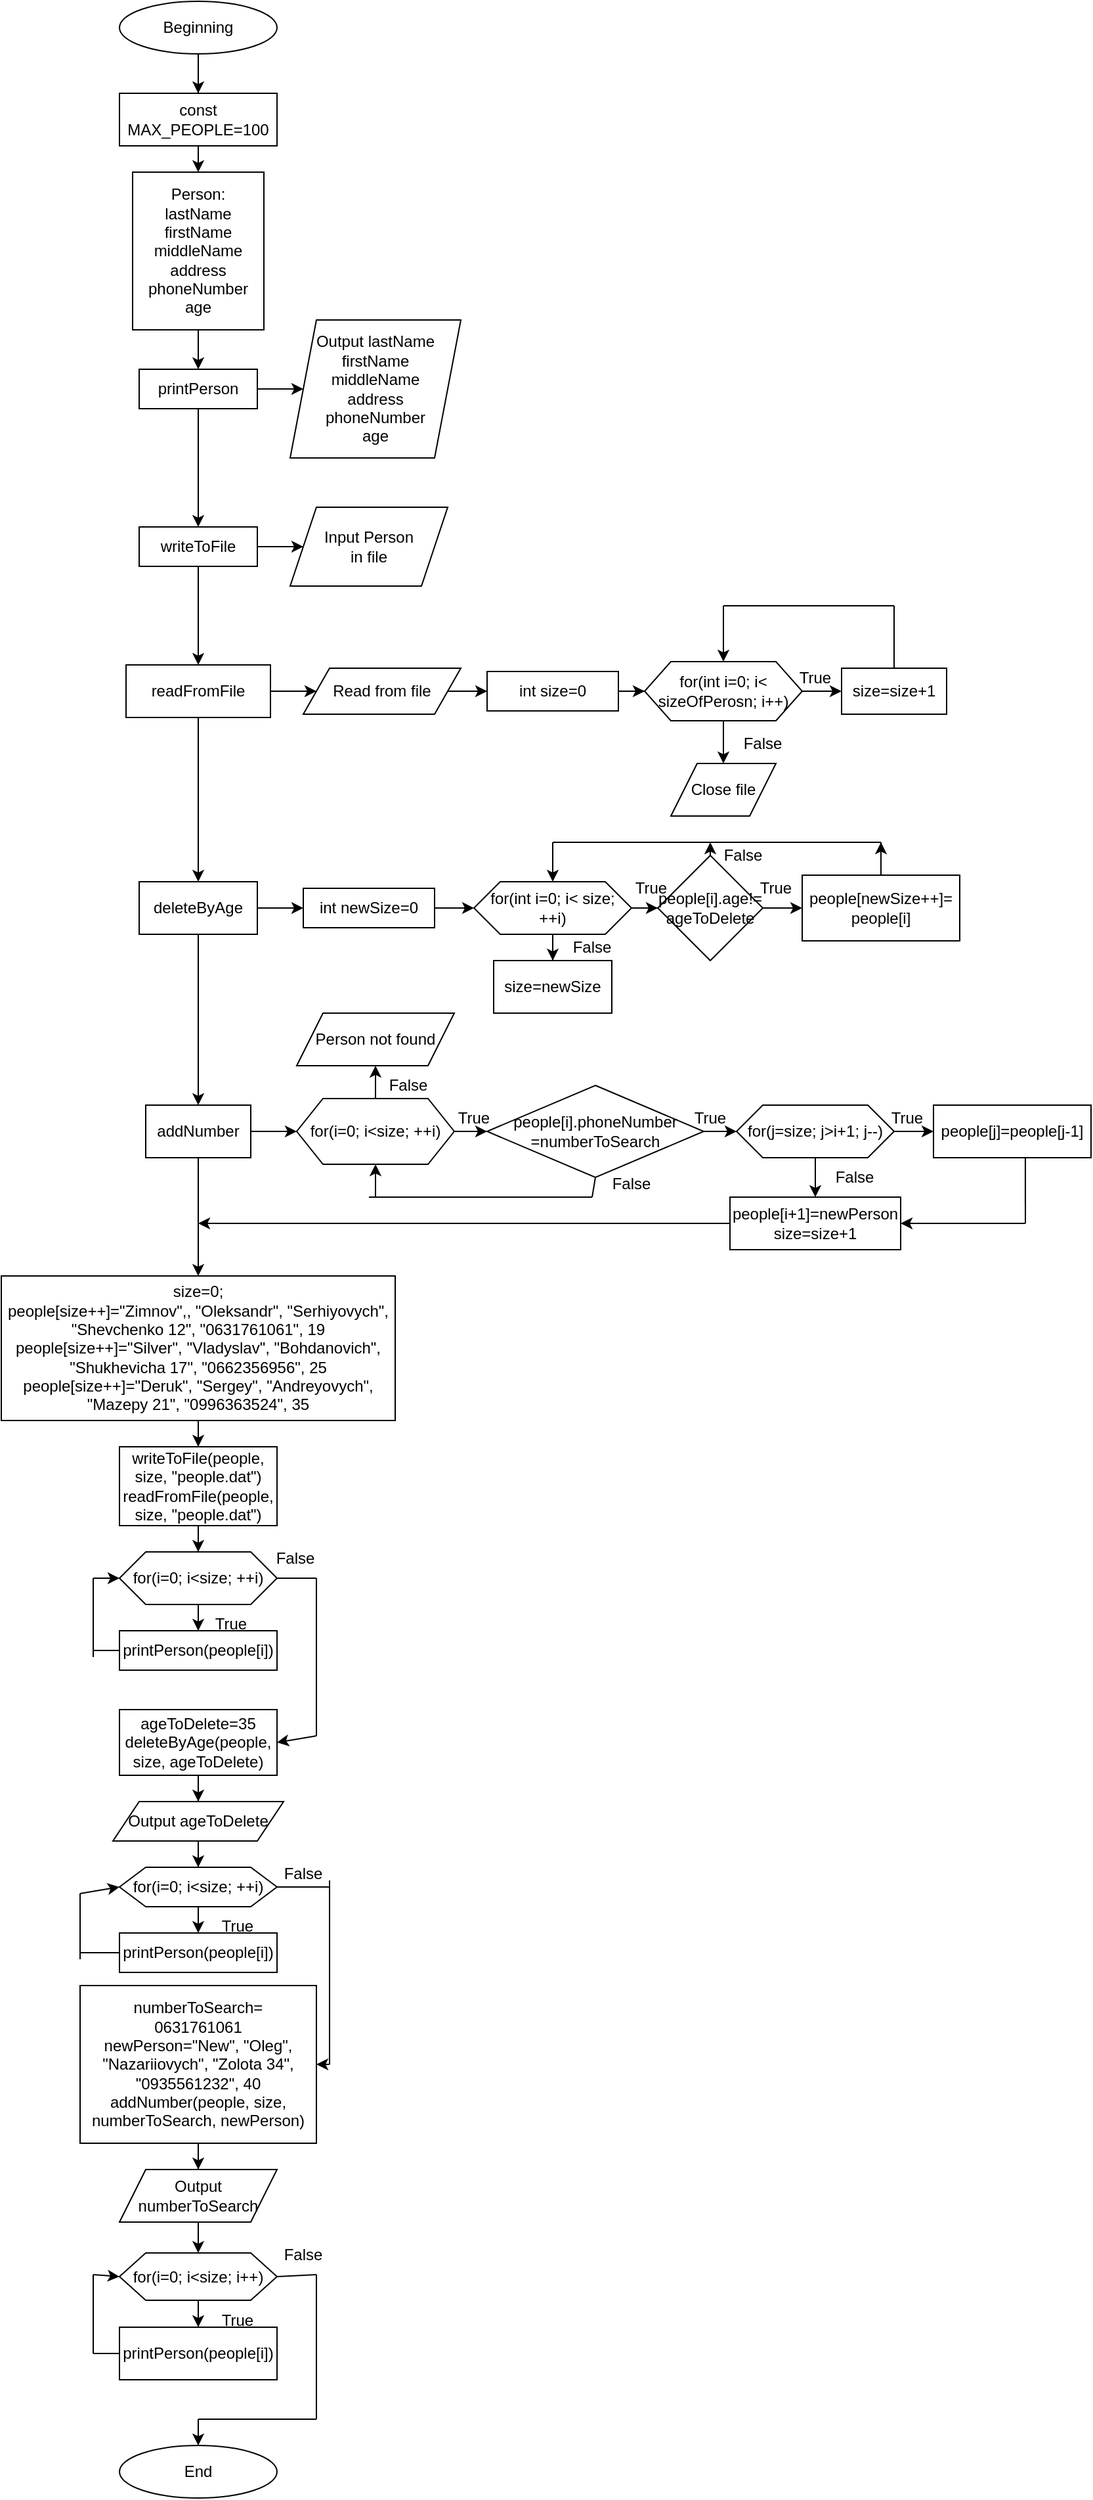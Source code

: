 <mxfile version="22.1.5" type="github">
  <diagram name="Страница — 1" id="O9m3HWiT0rDLwpiYa4zb">
    <mxGraphModel dx="1050" dy="565" grid="1" gridSize="10" guides="1" tooltips="1" connect="1" arrows="1" fold="1" page="1" pageScale="1" pageWidth="827" pageHeight="1169" math="0" shadow="0">
      <root>
        <mxCell id="0" />
        <mxCell id="1" parent="0" />
        <mxCell id="Kq5wCflxJIi67rFvFhmN-5" value="" style="edgeStyle=orthogonalEdgeStyle;rounded=0;orthogonalLoop=1;jettySize=auto;html=1;" edge="1" parent="1" source="Kq5wCflxJIi67rFvFhmN-1" target="Kq5wCflxJIi67rFvFhmN-4">
          <mxGeometry relative="1" as="geometry" />
        </mxCell>
        <mxCell id="Kq5wCflxJIi67rFvFhmN-1" value="Beginning" style="ellipse;whiteSpace=wrap;html=1;" vertex="1" parent="1">
          <mxGeometry x="310" y="40" width="120" height="40" as="geometry" />
        </mxCell>
        <mxCell id="Kq5wCflxJIi67rFvFhmN-3" value="const MAX_PEOPLE=100" style="rounded=0;whiteSpace=wrap;html=1;" vertex="1" parent="1">
          <mxGeometry x="310" y="110" width="120" height="40" as="geometry" />
        </mxCell>
        <mxCell id="Kq5wCflxJIi67rFvFhmN-11" value="" style="edgeStyle=orthogonalEdgeStyle;rounded=0;orthogonalLoop=1;jettySize=auto;html=1;" edge="1" parent="1" source="Kq5wCflxJIi67rFvFhmN-4" target="Kq5wCflxJIi67rFvFhmN-7">
          <mxGeometry relative="1" as="geometry" />
        </mxCell>
        <mxCell id="Kq5wCflxJIi67rFvFhmN-4" value="Person:&lt;br&gt;lastName&lt;br&gt;firstName&lt;br&gt;middleName&lt;br&gt;address&lt;br&gt;phoneNumber&lt;br&gt;age" style="rounded=0;whiteSpace=wrap;html=1;" vertex="1" parent="1">
          <mxGeometry x="320" y="170" width="100" height="120" as="geometry" />
        </mxCell>
        <mxCell id="Kq5wCflxJIi67rFvFhmN-6" value="" style="endArrow=classic;html=1;rounded=0;entryX=0.5;entryY=0;entryDx=0;entryDy=0;exitX=0.5;exitY=1;exitDx=0;exitDy=0;exitPerimeter=0;" edge="1" parent="1" source="Kq5wCflxJIi67rFvFhmN-1" target="Kq5wCflxJIi67rFvFhmN-3">
          <mxGeometry width="50" height="50" relative="1" as="geometry">
            <mxPoint x="410" y="250" as="sourcePoint" />
            <mxPoint x="460" y="200" as="targetPoint" />
          </mxGeometry>
        </mxCell>
        <mxCell id="Kq5wCflxJIi67rFvFhmN-12" value="" style="edgeStyle=orthogonalEdgeStyle;rounded=0;orthogonalLoop=1;jettySize=auto;html=1;" edge="1" parent="1" source="Kq5wCflxJIi67rFvFhmN-7" target="Kq5wCflxJIi67rFvFhmN-9">
          <mxGeometry relative="1" as="geometry" />
        </mxCell>
        <mxCell id="Kq5wCflxJIi67rFvFhmN-13" value="" style="edgeStyle=orthogonalEdgeStyle;rounded=0;orthogonalLoop=1;jettySize=auto;html=1;" edge="1" parent="1" source="Kq5wCflxJIi67rFvFhmN-7" target="Kq5wCflxJIi67rFvFhmN-8">
          <mxGeometry relative="1" as="geometry" />
        </mxCell>
        <mxCell id="Kq5wCflxJIi67rFvFhmN-7" value="printPerson" style="rounded=0;whiteSpace=wrap;html=1;" vertex="1" parent="1">
          <mxGeometry x="325" y="320" width="90" height="30" as="geometry" />
        </mxCell>
        <mxCell id="Kq5wCflxJIi67rFvFhmN-8" value="Output lastName&lt;br&gt;firstName&lt;br style=&quot;border-color: var(--border-color);&quot;&gt;middleName&lt;br style=&quot;border-color: var(--border-color);&quot;&gt;address&lt;br style=&quot;border-color: var(--border-color);&quot;&gt;phoneNumber&lt;br style=&quot;border-color: var(--border-color);&quot;&gt;age" style="shape=parallelogram;perimeter=parallelogramPerimeter;whiteSpace=wrap;html=1;fixedSize=1;" vertex="1" parent="1">
          <mxGeometry x="440" y="282.5" width="130" height="105" as="geometry" />
        </mxCell>
        <mxCell id="Kq5wCflxJIi67rFvFhmN-14" value="" style="edgeStyle=orthogonalEdgeStyle;rounded=0;orthogonalLoop=1;jettySize=auto;html=1;" edge="1" parent="1" source="Kq5wCflxJIi67rFvFhmN-9" target="Kq5wCflxJIi67rFvFhmN-10">
          <mxGeometry relative="1" as="geometry" />
        </mxCell>
        <mxCell id="Kq5wCflxJIi67rFvFhmN-16" value="" style="edgeStyle=orthogonalEdgeStyle;rounded=0;orthogonalLoop=1;jettySize=auto;html=1;" edge="1" parent="1" source="Kq5wCflxJIi67rFvFhmN-9" target="Kq5wCflxJIi67rFvFhmN-15">
          <mxGeometry relative="1" as="geometry" />
        </mxCell>
        <mxCell id="Kq5wCflxJIi67rFvFhmN-9" value="writeToFile" style="rounded=0;whiteSpace=wrap;html=1;" vertex="1" parent="1">
          <mxGeometry x="325" y="440" width="90" height="30" as="geometry" />
        </mxCell>
        <mxCell id="Kq5wCflxJIi67rFvFhmN-10" value="Input Person&lt;br&gt;in file" style="shape=parallelogram;perimeter=parallelogramPerimeter;whiteSpace=wrap;html=1;fixedSize=1;" vertex="1" parent="1">
          <mxGeometry x="440" y="425" width="120" height="60" as="geometry" />
        </mxCell>
        <mxCell id="Kq5wCflxJIi67rFvFhmN-18" value="" style="edgeStyle=orthogonalEdgeStyle;rounded=0;orthogonalLoop=1;jettySize=auto;html=1;" edge="1" parent="1" source="Kq5wCflxJIi67rFvFhmN-15" target="Kq5wCflxJIi67rFvFhmN-17">
          <mxGeometry relative="1" as="geometry" />
        </mxCell>
        <mxCell id="Kq5wCflxJIi67rFvFhmN-28" value="" style="edgeStyle=orthogonalEdgeStyle;rounded=0;orthogonalLoop=1;jettySize=auto;html=1;exitX=0.5;exitY=1;exitDx=0;exitDy=0;" edge="1" parent="1" source="Kq5wCflxJIi67rFvFhmN-15" target="Kq5wCflxJIi67rFvFhmN-19">
          <mxGeometry relative="1" as="geometry">
            <mxPoint x="370" y="630" as="sourcePoint" />
          </mxGeometry>
        </mxCell>
        <mxCell id="Kq5wCflxJIi67rFvFhmN-15" value="readFromFile" style="rounded=0;whiteSpace=wrap;html=1;" vertex="1" parent="1">
          <mxGeometry x="315" y="545" width="110" height="40" as="geometry" />
        </mxCell>
        <mxCell id="Kq5wCflxJIi67rFvFhmN-25" value="" style="edgeStyle=orthogonalEdgeStyle;rounded=0;orthogonalLoop=1;jettySize=auto;html=1;" edge="1" parent="1" source="Kq5wCflxJIi67rFvFhmN-17" target="Kq5wCflxJIi67rFvFhmN-22">
          <mxGeometry relative="1" as="geometry" />
        </mxCell>
        <mxCell id="Kq5wCflxJIi67rFvFhmN-17" value="Read from file" style="shape=parallelogram;perimeter=parallelogramPerimeter;whiteSpace=wrap;html=1;fixedSize=1;" vertex="1" parent="1">
          <mxGeometry x="450" y="547.5" width="120" height="35" as="geometry" />
        </mxCell>
        <mxCell id="Kq5wCflxJIi67rFvFhmN-49" value="" style="edgeStyle=orthogonalEdgeStyle;rounded=0;orthogonalLoop=1;jettySize=auto;html=1;" edge="1" parent="1" source="Kq5wCflxJIi67rFvFhmN-19" target="Kq5wCflxJIi67rFvFhmN-20">
          <mxGeometry relative="1" as="geometry" />
        </mxCell>
        <mxCell id="Kq5wCflxJIi67rFvFhmN-19" value="deleteByAge" style="rounded=0;whiteSpace=wrap;html=1;" vertex="1" parent="1">
          <mxGeometry x="325" y="710" width="90" height="40" as="geometry" />
        </mxCell>
        <mxCell id="Kq5wCflxJIi67rFvFhmN-50" value="" style="edgeStyle=orthogonalEdgeStyle;rounded=0;orthogonalLoop=1;jettySize=auto;html=1;" edge="1" parent="1" source="Kq5wCflxJIi67rFvFhmN-20" target="Kq5wCflxJIi67rFvFhmN-21">
          <mxGeometry relative="1" as="geometry" />
        </mxCell>
        <mxCell id="Kq5wCflxJIi67rFvFhmN-20" value="int newSize=0" style="rounded=0;whiteSpace=wrap;html=1;" vertex="1" parent="1">
          <mxGeometry x="450" y="715" width="100" height="30" as="geometry" />
        </mxCell>
        <mxCell id="Kq5wCflxJIi67rFvFhmN-39" value="" style="edgeStyle=orthogonalEdgeStyle;rounded=0;orthogonalLoop=1;jettySize=auto;html=1;" edge="1" parent="1" source="Kq5wCflxJIi67rFvFhmN-21" target="Kq5wCflxJIi67rFvFhmN-38">
          <mxGeometry relative="1" as="geometry" />
        </mxCell>
        <mxCell id="Kq5wCflxJIi67rFvFhmN-47" value="" style="edgeStyle=orthogonalEdgeStyle;rounded=0;orthogonalLoop=1;jettySize=auto;html=1;" edge="1" parent="1" source="Kq5wCflxJIi67rFvFhmN-21" target="Kq5wCflxJIi67rFvFhmN-40">
          <mxGeometry relative="1" as="geometry" />
        </mxCell>
        <mxCell id="Kq5wCflxJIi67rFvFhmN-21" value="for(int i=0; i&amp;lt; size; ++i)" style="shape=hexagon;perimeter=hexagonPerimeter2;whiteSpace=wrap;html=1;fixedSize=1;" vertex="1" parent="1">
          <mxGeometry x="580" y="710" width="120" height="40" as="geometry" />
        </mxCell>
        <mxCell id="Kq5wCflxJIi67rFvFhmN-26" value="" style="edgeStyle=orthogonalEdgeStyle;rounded=0;orthogonalLoop=1;jettySize=auto;html=1;" edge="1" parent="1" source="Kq5wCflxJIi67rFvFhmN-22" target="Kq5wCflxJIi67rFvFhmN-23">
          <mxGeometry relative="1" as="geometry" />
        </mxCell>
        <mxCell id="Kq5wCflxJIi67rFvFhmN-22" value="int size=0" style="rounded=0;whiteSpace=wrap;html=1;" vertex="1" parent="1">
          <mxGeometry x="590" y="550" width="100" height="30" as="geometry" />
        </mxCell>
        <mxCell id="Kq5wCflxJIi67rFvFhmN-27" value="" style="edgeStyle=orthogonalEdgeStyle;rounded=0;orthogonalLoop=1;jettySize=auto;html=1;" edge="1" parent="1" source="Kq5wCflxJIi67rFvFhmN-23" target="Kq5wCflxJIi67rFvFhmN-24">
          <mxGeometry relative="1" as="geometry" />
        </mxCell>
        <mxCell id="Kq5wCflxJIi67rFvFhmN-37" value="" style="edgeStyle=orthogonalEdgeStyle;rounded=0;orthogonalLoop=1;jettySize=auto;html=1;" edge="1" parent="1" source="Kq5wCflxJIi67rFvFhmN-23" target="Kq5wCflxJIi67rFvFhmN-36">
          <mxGeometry relative="1" as="geometry" />
        </mxCell>
        <mxCell id="Kq5wCflxJIi67rFvFhmN-23" value="for(int i=0; i&amp;lt; sizeOfPerosn; i++)" style="shape=hexagon;perimeter=hexagonPerimeter2;whiteSpace=wrap;html=1;fixedSize=1;" vertex="1" parent="1">
          <mxGeometry x="710" y="542.5" width="120" height="45" as="geometry" />
        </mxCell>
        <mxCell id="Kq5wCflxJIi67rFvFhmN-24" value="size=size+1" style="rounded=0;whiteSpace=wrap;html=1;" vertex="1" parent="1">
          <mxGeometry x="860" y="547.5" width="80" height="35" as="geometry" />
        </mxCell>
        <mxCell id="Kq5wCflxJIi67rFvFhmN-31" value="" style="endArrow=none;html=1;rounded=0;entryX=0.5;entryY=0;entryDx=0;entryDy=0;" edge="1" parent="1" target="Kq5wCflxJIi67rFvFhmN-24">
          <mxGeometry width="50" height="50" relative="1" as="geometry">
            <mxPoint x="900" y="500" as="sourcePoint" />
            <mxPoint x="610" y="600" as="targetPoint" />
          </mxGeometry>
        </mxCell>
        <mxCell id="Kq5wCflxJIi67rFvFhmN-32" value="" style="endArrow=none;html=1;rounded=0;" edge="1" parent="1">
          <mxGeometry width="50" height="50" relative="1" as="geometry">
            <mxPoint x="770" y="500" as="sourcePoint" />
            <mxPoint x="900" y="500" as="targetPoint" />
          </mxGeometry>
        </mxCell>
        <mxCell id="Kq5wCflxJIi67rFvFhmN-33" value="" style="endArrow=classic;html=1;rounded=0;entryX=0.5;entryY=0;entryDx=0;entryDy=0;" edge="1" parent="1" target="Kq5wCflxJIi67rFvFhmN-23">
          <mxGeometry width="50" height="50" relative="1" as="geometry">
            <mxPoint x="770" y="500" as="sourcePoint" />
            <mxPoint x="740" y="600" as="targetPoint" />
          </mxGeometry>
        </mxCell>
        <mxCell id="Kq5wCflxJIi67rFvFhmN-36" value="Close file" style="shape=parallelogram;perimeter=parallelogramPerimeter;whiteSpace=wrap;html=1;fixedSize=1;" vertex="1" parent="1">
          <mxGeometry x="730" y="620" width="80" height="40" as="geometry" />
        </mxCell>
        <mxCell id="Kq5wCflxJIi67rFvFhmN-38" value="size=newSize" style="rounded=0;whiteSpace=wrap;html=1;" vertex="1" parent="1">
          <mxGeometry x="595" y="770" width="90" height="40" as="geometry" />
        </mxCell>
        <mxCell id="Kq5wCflxJIi67rFvFhmN-48" value="" style="edgeStyle=orthogonalEdgeStyle;rounded=0;orthogonalLoop=1;jettySize=auto;html=1;" edge="1" parent="1" source="Kq5wCflxJIi67rFvFhmN-40" target="Kq5wCflxJIi67rFvFhmN-41">
          <mxGeometry relative="1" as="geometry" />
        </mxCell>
        <mxCell id="Kq5wCflxJIi67rFvFhmN-40" value="people[i].age!=&lt;br&gt;ageToDelete" style="rhombus;whiteSpace=wrap;html=1;" vertex="1" parent="1">
          <mxGeometry x="720" y="690" width="80" height="80" as="geometry" />
        </mxCell>
        <mxCell id="Kq5wCflxJIi67rFvFhmN-41" value="people[newSize++]=&lt;br&gt;people[i]" style="rounded=0;whiteSpace=wrap;html=1;" vertex="1" parent="1">
          <mxGeometry x="830" y="705" width="120" height="50" as="geometry" />
        </mxCell>
        <mxCell id="Kq5wCflxJIi67rFvFhmN-42" value="" style="endArrow=none;html=1;rounded=0;entryX=0.5;entryY=0;entryDx=0;entryDy=0;" edge="1" parent="1" target="Kq5wCflxJIi67rFvFhmN-41">
          <mxGeometry width="50" height="50" relative="1" as="geometry">
            <mxPoint x="890" y="680" as="sourcePoint" />
            <mxPoint x="740" y="600" as="targetPoint" />
          </mxGeometry>
        </mxCell>
        <mxCell id="Kq5wCflxJIi67rFvFhmN-43" value="" style="endArrow=none;html=1;rounded=0;" edge="1" parent="1">
          <mxGeometry width="50" height="50" relative="1" as="geometry">
            <mxPoint x="640" y="680" as="sourcePoint" />
            <mxPoint x="890" y="680" as="targetPoint" />
          </mxGeometry>
        </mxCell>
        <mxCell id="Kq5wCflxJIi67rFvFhmN-44" value="" style="endArrow=classic;html=1;rounded=0;entryX=0.5;entryY=0;entryDx=0;entryDy=0;" edge="1" parent="1" target="Kq5wCflxJIi67rFvFhmN-21">
          <mxGeometry width="50" height="50" relative="1" as="geometry">
            <mxPoint x="640" y="680" as="sourcePoint" />
            <mxPoint x="740" y="600" as="targetPoint" />
          </mxGeometry>
        </mxCell>
        <mxCell id="Kq5wCflxJIi67rFvFhmN-45" value="" style="endArrow=classic;html=1;rounded=0;exitX=0.5;exitY=0;exitDx=0;exitDy=0;" edge="1" parent="1" source="Kq5wCflxJIi67rFvFhmN-40">
          <mxGeometry width="50" height="50" relative="1" as="geometry">
            <mxPoint x="690" y="650" as="sourcePoint" />
            <mxPoint x="760" y="680" as="targetPoint" />
          </mxGeometry>
        </mxCell>
        <mxCell id="Kq5wCflxJIi67rFvFhmN-46" value="" style="endArrow=classic;html=1;rounded=0;exitX=0.5;exitY=0;exitDx=0;exitDy=0;" edge="1" parent="1" source="Kq5wCflxJIi67rFvFhmN-41">
          <mxGeometry width="50" height="50" relative="1" as="geometry">
            <mxPoint x="690" y="650" as="sourcePoint" />
            <mxPoint x="890" y="680" as="targetPoint" />
          </mxGeometry>
        </mxCell>
        <mxCell id="Kq5wCflxJIi67rFvFhmN-58" value="" style="edgeStyle=orthogonalEdgeStyle;rounded=0;orthogonalLoop=1;jettySize=auto;html=1;" edge="1" parent="1" source="Kq5wCflxJIi67rFvFhmN-51" target="Kq5wCflxJIi67rFvFhmN-53">
          <mxGeometry relative="1" as="geometry" />
        </mxCell>
        <mxCell id="Kq5wCflxJIi67rFvFhmN-72" value="" style="edgeStyle=orthogonalEdgeStyle;rounded=0;orthogonalLoop=1;jettySize=auto;html=1;" edge="1" parent="1" source="Kq5wCflxJIi67rFvFhmN-51" target="Kq5wCflxJIi67rFvFhmN-71">
          <mxGeometry relative="1" as="geometry" />
        </mxCell>
        <mxCell id="Kq5wCflxJIi67rFvFhmN-51" value="addNumber" style="rounded=0;whiteSpace=wrap;html=1;" vertex="1" parent="1">
          <mxGeometry x="330" y="880" width="80" height="40" as="geometry" />
        </mxCell>
        <mxCell id="Kq5wCflxJIi67rFvFhmN-52" value="" style="endArrow=classic;html=1;rounded=0;exitX=0.5;exitY=1;exitDx=0;exitDy=0;entryX=0.5;entryY=0;entryDx=0;entryDy=0;" edge="1" parent="1" source="Kq5wCflxJIi67rFvFhmN-19" target="Kq5wCflxJIi67rFvFhmN-51">
          <mxGeometry width="50" height="50" relative="1" as="geometry">
            <mxPoint x="540" y="810" as="sourcePoint" />
            <mxPoint x="590" y="760" as="targetPoint" />
          </mxGeometry>
        </mxCell>
        <mxCell id="Kq5wCflxJIi67rFvFhmN-60" value="" style="edgeStyle=orthogonalEdgeStyle;rounded=0;orthogonalLoop=1;jettySize=auto;html=1;" edge="1" parent="1" source="Kq5wCflxJIi67rFvFhmN-53" target="Kq5wCflxJIi67rFvFhmN-54">
          <mxGeometry relative="1" as="geometry" />
        </mxCell>
        <mxCell id="Kq5wCflxJIi67rFvFhmN-65" value="" style="edgeStyle=orthogonalEdgeStyle;rounded=0;orthogonalLoop=1;jettySize=auto;html=1;" edge="1" parent="1" source="Kq5wCflxJIi67rFvFhmN-53" target="Kq5wCflxJIi67rFvFhmN-64">
          <mxGeometry relative="1" as="geometry" />
        </mxCell>
        <mxCell id="Kq5wCflxJIi67rFvFhmN-53" value="for(i=0; i&amp;lt;size; ++i)" style="shape=hexagon;perimeter=hexagonPerimeter2;whiteSpace=wrap;html=1;fixedSize=1;" vertex="1" parent="1">
          <mxGeometry x="445" y="875" width="120" height="50" as="geometry" />
        </mxCell>
        <mxCell id="Kq5wCflxJIi67rFvFhmN-61" value="" style="edgeStyle=orthogonalEdgeStyle;rounded=0;orthogonalLoop=1;jettySize=auto;html=1;" edge="1" parent="1" source="Kq5wCflxJIi67rFvFhmN-54" target="Kq5wCflxJIi67rFvFhmN-55">
          <mxGeometry relative="1" as="geometry" />
        </mxCell>
        <mxCell id="Kq5wCflxJIi67rFvFhmN-54" value="people[i].phoneNumber&lt;br&gt;=numberToSearch" style="rhombus;whiteSpace=wrap;html=1;" vertex="1" parent="1">
          <mxGeometry x="590" y="865" width="165" height="70" as="geometry" />
        </mxCell>
        <mxCell id="Kq5wCflxJIi67rFvFhmN-62" value="" style="edgeStyle=orthogonalEdgeStyle;rounded=0;orthogonalLoop=1;jettySize=auto;html=1;" edge="1" parent="1" source="Kq5wCflxJIi67rFvFhmN-55" target="Kq5wCflxJIi67rFvFhmN-56">
          <mxGeometry relative="1" as="geometry" />
        </mxCell>
        <mxCell id="Kq5wCflxJIi67rFvFhmN-63" value="" style="edgeStyle=orthogonalEdgeStyle;rounded=0;orthogonalLoop=1;jettySize=auto;html=1;" edge="1" parent="1" source="Kq5wCflxJIi67rFvFhmN-55" target="Kq5wCflxJIi67rFvFhmN-57">
          <mxGeometry relative="1" as="geometry" />
        </mxCell>
        <mxCell id="Kq5wCflxJIi67rFvFhmN-55" value="for(j=size; j&amp;gt;i+1; j--)" style="shape=hexagon;perimeter=hexagonPerimeter2;whiteSpace=wrap;html=1;fixedSize=1;" vertex="1" parent="1">
          <mxGeometry x="780" y="880" width="120" height="40" as="geometry" />
        </mxCell>
        <mxCell id="Kq5wCflxJIi67rFvFhmN-56" value="people[j]=people[j-1]" style="rounded=0;whiteSpace=wrap;html=1;" vertex="1" parent="1">
          <mxGeometry x="930" y="880" width="120" height="40" as="geometry" />
        </mxCell>
        <mxCell id="Kq5wCflxJIi67rFvFhmN-57" value="people[i+1]=newPerson&lt;br&gt;size=size+1" style="rounded=0;whiteSpace=wrap;html=1;" vertex="1" parent="1">
          <mxGeometry x="775" y="950" width="130" height="40" as="geometry" />
        </mxCell>
        <mxCell id="Kq5wCflxJIi67rFvFhmN-64" value="Person not found" style="shape=parallelogram;perimeter=parallelogramPerimeter;whiteSpace=wrap;html=1;fixedSize=1;" vertex="1" parent="1">
          <mxGeometry x="445" y="810" width="120" height="40" as="geometry" />
        </mxCell>
        <mxCell id="Kq5wCflxJIi67rFvFhmN-66" value="" style="endArrow=none;html=1;rounded=0;exitX=0.5;exitY=1;exitDx=0;exitDy=0;" edge="1" parent="1" source="Kq5wCflxJIi67rFvFhmN-54">
          <mxGeometry width="50" height="50" relative="1" as="geometry">
            <mxPoint x="730" y="970" as="sourcePoint" />
            <mxPoint x="670" y="950" as="targetPoint" />
          </mxGeometry>
        </mxCell>
        <mxCell id="Kq5wCflxJIi67rFvFhmN-67" value="" style="endArrow=none;html=1;rounded=0;" edge="1" parent="1">
          <mxGeometry width="50" height="50" relative="1" as="geometry">
            <mxPoint x="670" y="950" as="sourcePoint" />
            <mxPoint x="500" y="950" as="targetPoint" />
          </mxGeometry>
        </mxCell>
        <mxCell id="Kq5wCflxJIi67rFvFhmN-68" value="" style="endArrow=classic;html=1;rounded=0;entryX=0.5;entryY=1;entryDx=0;entryDy=0;" edge="1" parent="1" target="Kq5wCflxJIi67rFvFhmN-53">
          <mxGeometry width="50" height="50" relative="1" as="geometry">
            <mxPoint x="505" y="950" as="sourcePoint" />
            <mxPoint x="780" y="920" as="targetPoint" />
          </mxGeometry>
        </mxCell>
        <mxCell id="Kq5wCflxJIi67rFvFhmN-69" value="" style="endArrow=none;html=1;rounded=0;entryX=0.583;entryY=1.012;entryDx=0;entryDy=0;entryPerimeter=0;" edge="1" parent="1" target="Kq5wCflxJIi67rFvFhmN-56">
          <mxGeometry width="50" height="50" relative="1" as="geometry">
            <mxPoint x="1000" y="970" as="sourcePoint" />
            <mxPoint x="780" y="920" as="targetPoint" />
          </mxGeometry>
        </mxCell>
        <mxCell id="Kq5wCflxJIi67rFvFhmN-70" value="" style="endArrow=classic;html=1;rounded=0;entryX=1;entryY=0.5;entryDx=0;entryDy=0;" edge="1" parent="1" target="Kq5wCflxJIi67rFvFhmN-57">
          <mxGeometry width="50" height="50" relative="1" as="geometry">
            <mxPoint x="1000" y="970" as="sourcePoint" />
            <mxPoint x="780" y="920" as="targetPoint" />
          </mxGeometry>
        </mxCell>
        <mxCell id="Kq5wCflxJIi67rFvFhmN-75" value="" style="edgeStyle=orthogonalEdgeStyle;rounded=0;orthogonalLoop=1;jettySize=auto;html=1;" edge="1" parent="1" source="Kq5wCflxJIi67rFvFhmN-71" target="Kq5wCflxJIi67rFvFhmN-74">
          <mxGeometry relative="1" as="geometry" />
        </mxCell>
        <mxCell id="Kq5wCflxJIi67rFvFhmN-71" value="size=0;&lt;br&gt;people[size++]=&quot;Zimnov&quot;,, &quot;Oleksandr&quot;, &quot;Serhiyovych&quot;, &quot;Shevchenko 12&quot;, &quot;0631761061&quot;, 19 &lt;br&gt;people[size++]=&quot;Silver&quot;, &quot;Vladyslav&quot;, &quot;Bohdanovich&quot;, &quot;Shukhevicha 17&quot;, &quot;0662356956&quot;, 25&lt;br&gt;people[size++]=&quot;Deruk&quot;, &quot;Sergey&quot;, &quot;Andreyovych&quot;, &quot;Mazepy 21&quot;, &quot;0996363524&quot;, 35" style="rounded=0;whiteSpace=wrap;html=1;" vertex="1" parent="1">
          <mxGeometry x="220" y="1010" width="300" height="110" as="geometry" />
        </mxCell>
        <mxCell id="Kq5wCflxJIi67rFvFhmN-73" value="" style="endArrow=classic;html=1;rounded=0;exitX=0;exitY=0.5;exitDx=0;exitDy=0;" edge="1" parent="1" source="Kq5wCflxJIi67rFvFhmN-57">
          <mxGeometry width="50" height="50" relative="1" as="geometry">
            <mxPoint x="530" y="1050" as="sourcePoint" />
            <mxPoint x="370" y="970" as="targetPoint" />
          </mxGeometry>
        </mxCell>
        <mxCell id="Kq5wCflxJIi67rFvFhmN-77" value="" style="edgeStyle=orthogonalEdgeStyle;rounded=0;orthogonalLoop=1;jettySize=auto;html=1;" edge="1" parent="1" source="Kq5wCflxJIi67rFvFhmN-74" target="Kq5wCflxJIi67rFvFhmN-76">
          <mxGeometry relative="1" as="geometry" />
        </mxCell>
        <mxCell id="Kq5wCflxJIi67rFvFhmN-74" value="writeToFile(people, size, &quot;people.dat&quot;)&lt;br&gt;readFromFile(people, size, &quot;people.dat&quot;)" style="rounded=0;whiteSpace=wrap;html=1;" vertex="1" parent="1">
          <mxGeometry x="310" y="1140" width="120" height="60" as="geometry" />
        </mxCell>
        <mxCell id="Kq5wCflxJIi67rFvFhmN-79" value="" style="edgeStyle=orthogonalEdgeStyle;rounded=0;orthogonalLoop=1;jettySize=auto;html=1;" edge="1" parent="1" source="Kq5wCflxJIi67rFvFhmN-76" target="Kq5wCflxJIi67rFvFhmN-78">
          <mxGeometry relative="1" as="geometry" />
        </mxCell>
        <mxCell id="Kq5wCflxJIi67rFvFhmN-76" value="for(i=0; i&amp;lt;size; ++i)" style="shape=hexagon;perimeter=hexagonPerimeter2;whiteSpace=wrap;html=1;fixedSize=1;" vertex="1" parent="1">
          <mxGeometry x="310" y="1220" width="120" height="40" as="geometry" />
        </mxCell>
        <mxCell id="Kq5wCflxJIi67rFvFhmN-78" value="printPerson(people[i])" style="rounded=0;whiteSpace=wrap;html=1;" vertex="1" parent="1">
          <mxGeometry x="310" y="1280" width="120" height="30" as="geometry" />
        </mxCell>
        <mxCell id="Kq5wCflxJIi67rFvFhmN-88" value="" style="edgeStyle=orthogonalEdgeStyle;rounded=0;orthogonalLoop=1;jettySize=auto;html=1;" edge="1" parent="1" source="Kq5wCflxJIi67rFvFhmN-80" target="Kq5wCflxJIi67rFvFhmN-87">
          <mxGeometry relative="1" as="geometry" />
        </mxCell>
        <mxCell id="Kq5wCflxJIi67rFvFhmN-80" value="ageToDelete=35&lt;br&gt;deleteByAge(people, size, ageToDelete)" style="rounded=0;whiteSpace=wrap;html=1;" vertex="1" parent="1">
          <mxGeometry x="310" y="1340" width="120" height="50" as="geometry" />
        </mxCell>
        <mxCell id="Kq5wCflxJIi67rFvFhmN-81" value="" style="endArrow=none;html=1;rounded=0;entryX=1;entryY=0.5;entryDx=0;entryDy=0;" edge="1" parent="1" target="Kq5wCflxJIi67rFvFhmN-76">
          <mxGeometry width="50" height="50" relative="1" as="geometry">
            <mxPoint x="460" y="1240" as="sourcePoint" />
            <mxPoint x="480" y="1330" as="targetPoint" />
          </mxGeometry>
        </mxCell>
        <mxCell id="Kq5wCflxJIi67rFvFhmN-82" value="" style="endArrow=none;html=1;rounded=0;" edge="1" parent="1">
          <mxGeometry width="50" height="50" relative="1" as="geometry">
            <mxPoint x="460" y="1360" as="sourcePoint" />
            <mxPoint x="460" y="1240" as="targetPoint" />
          </mxGeometry>
        </mxCell>
        <mxCell id="Kq5wCflxJIi67rFvFhmN-83" value="" style="endArrow=classic;html=1;rounded=0;entryX=1;entryY=0.5;entryDx=0;entryDy=0;" edge="1" parent="1" target="Kq5wCflxJIi67rFvFhmN-80">
          <mxGeometry width="50" height="50" relative="1" as="geometry">
            <mxPoint x="460" y="1360" as="sourcePoint" />
            <mxPoint x="480" y="1330" as="targetPoint" />
          </mxGeometry>
        </mxCell>
        <mxCell id="Kq5wCflxJIi67rFvFhmN-84" value="" style="endArrow=none;html=1;rounded=0;entryX=0;entryY=0.5;entryDx=0;entryDy=0;" edge="1" parent="1" target="Kq5wCflxJIi67rFvFhmN-78">
          <mxGeometry width="50" height="50" relative="1" as="geometry">
            <mxPoint x="290" y="1295" as="sourcePoint" />
            <mxPoint x="480" y="1330" as="targetPoint" />
          </mxGeometry>
        </mxCell>
        <mxCell id="Kq5wCflxJIi67rFvFhmN-85" value="" style="endArrow=none;html=1;rounded=0;" edge="1" parent="1">
          <mxGeometry width="50" height="50" relative="1" as="geometry">
            <mxPoint x="290" y="1300" as="sourcePoint" />
            <mxPoint x="290" y="1240" as="targetPoint" />
          </mxGeometry>
        </mxCell>
        <mxCell id="Kq5wCflxJIi67rFvFhmN-86" value="" style="endArrow=classic;html=1;rounded=0;entryX=0;entryY=0.5;entryDx=0;entryDy=0;" edge="1" parent="1" target="Kq5wCflxJIi67rFvFhmN-76">
          <mxGeometry width="50" height="50" relative="1" as="geometry">
            <mxPoint x="290" y="1240" as="sourcePoint" />
            <mxPoint x="480" y="1330" as="targetPoint" />
          </mxGeometry>
        </mxCell>
        <mxCell id="Kq5wCflxJIi67rFvFhmN-90" value="" style="edgeStyle=orthogonalEdgeStyle;rounded=0;orthogonalLoop=1;jettySize=auto;html=1;" edge="1" parent="1" source="Kq5wCflxJIi67rFvFhmN-87" target="Kq5wCflxJIi67rFvFhmN-89">
          <mxGeometry relative="1" as="geometry" />
        </mxCell>
        <mxCell id="Kq5wCflxJIi67rFvFhmN-87" value="Output ageToDelete" style="shape=parallelogram;perimeter=parallelogramPerimeter;whiteSpace=wrap;html=1;fixedSize=1;" vertex="1" parent="1">
          <mxGeometry x="305" y="1410" width="130" height="30" as="geometry" />
        </mxCell>
        <mxCell id="Kq5wCflxJIi67rFvFhmN-89" value="for(i=0; i&amp;lt;size; ++i)" style="shape=hexagon;perimeter=hexagonPerimeter2;whiteSpace=wrap;html=1;fixedSize=1;" vertex="1" parent="1">
          <mxGeometry x="310" y="1460" width="120" height="30" as="geometry" />
        </mxCell>
        <mxCell id="Kq5wCflxJIi67rFvFhmN-91" value="printPerson(people[i])" style="rounded=0;whiteSpace=wrap;html=1;" vertex="1" parent="1">
          <mxGeometry x="310" y="1510" width="120" height="30" as="geometry" />
        </mxCell>
        <mxCell id="Kq5wCflxJIi67rFvFhmN-92" value="" style="endArrow=none;html=1;rounded=0;entryX=0;entryY=0.5;entryDx=0;entryDy=0;" edge="1" parent="1" target="Kq5wCflxJIi67rFvFhmN-91">
          <mxGeometry width="50" height="50" relative="1" as="geometry">
            <mxPoint x="280" y="1525" as="sourcePoint" />
            <mxPoint x="480" y="1490" as="targetPoint" />
          </mxGeometry>
        </mxCell>
        <mxCell id="Kq5wCflxJIi67rFvFhmN-93" value="" style="endArrow=none;html=1;rounded=0;" edge="1" parent="1">
          <mxGeometry width="50" height="50" relative="1" as="geometry">
            <mxPoint x="280" y="1530" as="sourcePoint" />
            <mxPoint x="280" y="1480" as="targetPoint" />
          </mxGeometry>
        </mxCell>
        <mxCell id="Kq5wCflxJIi67rFvFhmN-94" value="" style="endArrow=classic;html=1;rounded=0;entryX=0;entryY=0.5;entryDx=0;entryDy=0;" edge="1" parent="1" target="Kq5wCflxJIi67rFvFhmN-89">
          <mxGeometry width="50" height="50" relative="1" as="geometry">
            <mxPoint x="280" y="1480" as="sourcePoint" />
            <mxPoint x="480" y="1490" as="targetPoint" />
          </mxGeometry>
        </mxCell>
        <mxCell id="Kq5wCflxJIi67rFvFhmN-95" value="" style="endArrow=none;html=1;rounded=0;entryX=1;entryY=0.5;entryDx=0;entryDy=0;" edge="1" parent="1" target="Kq5wCflxJIi67rFvFhmN-89">
          <mxGeometry width="50" height="50" relative="1" as="geometry">
            <mxPoint x="470" y="1475" as="sourcePoint" />
            <mxPoint x="480" y="1490" as="targetPoint" />
          </mxGeometry>
        </mxCell>
        <mxCell id="Kq5wCflxJIi67rFvFhmN-96" value="" style="endArrow=none;html=1;rounded=0;" edge="1" parent="1">
          <mxGeometry width="50" height="50" relative="1" as="geometry">
            <mxPoint x="470" y="1610" as="sourcePoint" />
            <mxPoint x="470" y="1470" as="targetPoint" />
          </mxGeometry>
        </mxCell>
        <mxCell id="Kq5wCflxJIi67rFvFhmN-100" value="" style="edgeStyle=orthogonalEdgeStyle;rounded=0;orthogonalLoop=1;jettySize=auto;html=1;" edge="1" parent="1" source="Kq5wCflxJIi67rFvFhmN-97" target="Kq5wCflxJIi67rFvFhmN-99">
          <mxGeometry relative="1" as="geometry" />
        </mxCell>
        <mxCell id="Kq5wCflxJIi67rFvFhmN-97" value="numberToSearch=&lt;br&gt;0631761061&lt;br&gt;newPerson=&quot;New&quot;, &quot;Oleg&quot;, &quot;Nazariiovych&quot;, &quot;Zolota 34&quot;, &quot;0935561232&quot;, 40&lt;br&gt;addNumber(people, size, numberToSearch, newPerson)" style="rounded=0;whiteSpace=wrap;html=1;" vertex="1" parent="1">
          <mxGeometry x="280" y="1550" width="180" height="120" as="geometry" />
        </mxCell>
        <mxCell id="Kq5wCflxJIi67rFvFhmN-98" value="" style="endArrow=classic;html=1;rounded=0;entryX=1;entryY=0.5;entryDx=0;entryDy=0;" edge="1" parent="1" target="Kq5wCflxJIi67rFvFhmN-97">
          <mxGeometry width="50" height="50" relative="1" as="geometry">
            <mxPoint x="470" y="1610" as="sourcePoint" />
            <mxPoint x="480" y="1490" as="targetPoint" />
          </mxGeometry>
        </mxCell>
        <mxCell id="Kq5wCflxJIi67rFvFhmN-99" value="Output numberToSearch" style="shape=parallelogram;perimeter=parallelogramPerimeter;whiteSpace=wrap;html=1;fixedSize=1;" vertex="1" parent="1">
          <mxGeometry x="310" y="1690" width="120" height="40" as="geometry" />
        </mxCell>
        <mxCell id="Kq5wCflxJIi67rFvFhmN-101" value="for(i=0; i&amp;lt;size; i++)" style="shape=hexagon;perimeter=hexagonPerimeter2;whiteSpace=wrap;html=1;fixedSize=1;" vertex="1" parent="1">
          <mxGeometry x="310" y="1753.5" width="120" height="36" as="geometry" />
        </mxCell>
        <mxCell id="Kq5wCflxJIi67rFvFhmN-102" value="printPerson(people[i])" style="rounded=0;whiteSpace=wrap;html=1;" vertex="1" parent="1">
          <mxGeometry x="310" y="1810" width="120" height="40" as="geometry" />
        </mxCell>
        <mxCell id="Kq5wCflxJIi67rFvFhmN-103" value="End" style="ellipse;whiteSpace=wrap;html=1;" vertex="1" parent="1">
          <mxGeometry x="310" y="1900" width="120" height="40" as="geometry" />
        </mxCell>
        <mxCell id="Kq5wCflxJIi67rFvFhmN-107" value="" style="endArrow=classic;html=1;rounded=0;exitX=0.5;exitY=1;exitDx=0;exitDy=0;entryX=0.5;entryY=0;entryDx=0;entryDy=0;" edge="1" parent="1" source="Kq5wCflxJIi67rFvFhmN-99" target="Kq5wCflxJIi67rFvFhmN-101">
          <mxGeometry width="50" height="50" relative="1" as="geometry">
            <mxPoint x="430" y="1780" as="sourcePoint" />
            <mxPoint x="480" y="1730" as="targetPoint" />
          </mxGeometry>
        </mxCell>
        <mxCell id="Kq5wCflxJIi67rFvFhmN-108" value="" style="endArrow=classic;html=1;rounded=0;exitX=0.5;exitY=1;exitDx=0;exitDy=0;entryX=0.5;entryY=0;entryDx=0;entryDy=0;" edge="1" parent="1" source="Kq5wCflxJIi67rFvFhmN-101" target="Kq5wCflxJIi67rFvFhmN-102">
          <mxGeometry width="50" height="50" relative="1" as="geometry">
            <mxPoint x="430" y="1780" as="sourcePoint" />
            <mxPoint x="480" y="1730" as="targetPoint" />
          </mxGeometry>
        </mxCell>
        <mxCell id="Kq5wCflxJIi67rFvFhmN-109" value="" style="endArrow=none;html=1;rounded=0;exitX=0;exitY=0.5;exitDx=0;exitDy=0;" edge="1" parent="1" source="Kq5wCflxJIi67rFvFhmN-102">
          <mxGeometry width="50" height="50" relative="1" as="geometry">
            <mxPoint x="430" y="1780" as="sourcePoint" />
            <mxPoint x="290" y="1830" as="targetPoint" />
          </mxGeometry>
        </mxCell>
        <mxCell id="Kq5wCflxJIi67rFvFhmN-110" value="" style="endArrow=none;html=1;rounded=0;" edge="1" parent="1">
          <mxGeometry width="50" height="50" relative="1" as="geometry">
            <mxPoint x="290" y="1830" as="sourcePoint" />
            <mxPoint x="290" y="1770" as="targetPoint" />
          </mxGeometry>
        </mxCell>
        <mxCell id="Kq5wCflxJIi67rFvFhmN-111" value="" style="endArrow=classic;html=1;rounded=0;entryX=0;entryY=0.5;entryDx=0;entryDy=0;" edge="1" parent="1" target="Kq5wCflxJIi67rFvFhmN-101">
          <mxGeometry width="50" height="50" relative="1" as="geometry">
            <mxPoint x="290" y="1770" as="sourcePoint" />
            <mxPoint x="480" y="1730" as="targetPoint" />
          </mxGeometry>
        </mxCell>
        <mxCell id="Kq5wCflxJIi67rFvFhmN-112" value="" style="endArrow=none;html=1;rounded=0;exitX=1;exitY=0.5;exitDx=0;exitDy=0;" edge="1" parent="1" source="Kq5wCflxJIi67rFvFhmN-101">
          <mxGeometry width="50" height="50" relative="1" as="geometry">
            <mxPoint x="430" y="1780" as="sourcePoint" />
            <mxPoint x="460" y="1770" as="targetPoint" />
          </mxGeometry>
        </mxCell>
        <mxCell id="Kq5wCflxJIi67rFvFhmN-113" value="" style="endArrow=none;html=1;rounded=0;" edge="1" parent="1">
          <mxGeometry width="50" height="50" relative="1" as="geometry">
            <mxPoint x="460" y="1880" as="sourcePoint" />
            <mxPoint x="460" y="1770" as="targetPoint" />
          </mxGeometry>
        </mxCell>
        <mxCell id="Kq5wCflxJIi67rFvFhmN-114" value="" style="endArrow=none;html=1;rounded=0;" edge="1" parent="1">
          <mxGeometry width="50" height="50" relative="1" as="geometry">
            <mxPoint x="460" y="1880" as="sourcePoint" />
            <mxPoint x="370" y="1880" as="targetPoint" />
          </mxGeometry>
        </mxCell>
        <mxCell id="Kq5wCflxJIi67rFvFhmN-115" value="" style="endArrow=classic;html=1;rounded=0;entryX=0.5;entryY=0;entryDx=0;entryDy=0;" edge="1" parent="1" target="Kq5wCflxJIi67rFvFhmN-103">
          <mxGeometry width="50" height="50" relative="1" as="geometry">
            <mxPoint x="370" y="1880" as="sourcePoint" />
            <mxPoint x="480" y="1730" as="targetPoint" />
          </mxGeometry>
        </mxCell>
        <mxCell id="Kq5wCflxJIi67rFvFhmN-116" value="True" style="text;html=1;strokeColor=none;fillColor=none;align=center;verticalAlign=middle;whiteSpace=wrap;rounded=0;" vertex="1" parent="1">
          <mxGeometry x="810" y="540" width="60" height="30" as="geometry" />
        </mxCell>
        <mxCell id="Kq5wCflxJIi67rFvFhmN-117" value="True" style="text;html=1;strokeColor=none;fillColor=none;align=center;verticalAlign=middle;whiteSpace=wrap;rounded=0;" vertex="1" parent="1">
          <mxGeometry x="685" y="700" width="60" height="30" as="geometry" />
        </mxCell>
        <mxCell id="Kq5wCflxJIi67rFvFhmN-118" value="True" style="text;html=1;strokeColor=none;fillColor=none;align=center;verticalAlign=middle;whiteSpace=wrap;rounded=0;" vertex="1" parent="1">
          <mxGeometry x="780" y="700" width="60" height="30" as="geometry" />
        </mxCell>
        <mxCell id="Kq5wCflxJIi67rFvFhmN-119" value="True" style="text;html=1;strokeColor=none;fillColor=none;align=center;verticalAlign=middle;whiteSpace=wrap;rounded=0;" vertex="1" parent="1">
          <mxGeometry x="550" y="875" width="60" height="30" as="geometry" />
        </mxCell>
        <mxCell id="Kq5wCflxJIi67rFvFhmN-120" value="True" style="text;html=1;strokeColor=none;fillColor=none;align=center;verticalAlign=middle;whiteSpace=wrap;rounded=0;" vertex="1" parent="1">
          <mxGeometry x="730" y="875" width="60" height="30" as="geometry" />
        </mxCell>
        <mxCell id="Kq5wCflxJIi67rFvFhmN-121" value="True" style="text;html=1;strokeColor=none;fillColor=none;align=center;verticalAlign=middle;whiteSpace=wrap;rounded=0;" vertex="1" parent="1">
          <mxGeometry x="880" y="875" width="60" height="30" as="geometry" />
        </mxCell>
        <mxCell id="Kq5wCflxJIi67rFvFhmN-122" value="True" style="text;html=1;strokeColor=none;fillColor=none;align=center;verticalAlign=middle;whiteSpace=wrap;rounded=0;" vertex="1" parent="1">
          <mxGeometry x="365" y="1260" width="60" height="30" as="geometry" />
        </mxCell>
        <mxCell id="Kq5wCflxJIi67rFvFhmN-123" value="True" style="text;html=1;strokeColor=none;fillColor=none;align=center;verticalAlign=middle;whiteSpace=wrap;rounded=0;" vertex="1" parent="1">
          <mxGeometry x="370" y="1490" width="60" height="30" as="geometry" />
        </mxCell>
        <mxCell id="Kq5wCflxJIi67rFvFhmN-124" value="" style="endArrow=classic;html=1;rounded=0;exitX=0.5;exitY=1;exitDx=0;exitDy=0;entryX=0.5;entryY=0;entryDx=0;entryDy=0;" edge="1" parent="1" source="Kq5wCflxJIi67rFvFhmN-89" target="Kq5wCflxJIi67rFvFhmN-91">
          <mxGeometry width="50" height="50" relative="1" as="geometry">
            <mxPoint x="370" y="1540" as="sourcePoint" />
            <mxPoint x="580" y="1500" as="targetPoint" />
          </mxGeometry>
        </mxCell>
        <mxCell id="Kq5wCflxJIi67rFvFhmN-125" value="True" style="text;html=1;strokeColor=none;fillColor=none;align=center;verticalAlign=middle;whiteSpace=wrap;rounded=0;" vertex="1" parent="1">
          <mxGeometry x="370" y="1789.5" width="60" height="30" as="geometry" />
        </mxCell>
        <mxCell id="Kq5wCflxJIi67rFvFhmN-126" value="False" style="text;html=1;strokeColor=none;fillColor=none;align=center;verticalAlign=middle;whiteSpace=wrap;rounded=0;" vertex="1" parent="1">
          <mxGeometry x="770" y="590" width="60" height="30" as="geometry" />
        </mxCell>
        <mxCell id="Kq5wCflxJIi67rFvFhmN-127" value="False" style="text;html=1;strokeColor=none;fillColor=none;align=center;verticalAlign=middle;whiteSpace=wrap;rounded=0;" vertex="1" parent="1">
          <mxGeometry x="755" y="675" width="60" height="30" as="geometry" />
        </mxCell>
        <mxCell id="Kq5wCflxJIi67rFvFhmN-128" value="False" style="text;html=1;strokeColor=none;fillColor=none;align=center;verticalAlign=middle;whiteSpace=wrap;rounded=0;" vertex="1" parent="1">
          <mxGeometry x="640" y="745" width="60" height="30" as="geometry" />
        </mxCell>
        <mxCell id="Kq5wCflxJIi67rFvFhmN-129" value="False" style="text;html=1;strokeColor=none;fillColor=none;align=center;verticalAlign=middle;whiteSpace=wrap;rounded=0;" vertex="1" parent="1">
          <mxGeometry x="670" y="925" width="60" height="30" as="geometry" />
        </mxCell>
        <mxCell id="Kq5wCflxJIi67rFvFhmN-130" value="False" style="text;html=1;strokeColor=none;fillColor=none;align=center;verticalAlign=middle;whiteSpace=wrap;rounded=0;" vertex="1" parent="1">
          <mxGeometry x="840" y="920" width="60" height="30" as="geometry" />
        </mxCell>
        <mxCell id="Kq5wCflxJIi67rFvFhmN-131" value="False" style="text;html=1;strokeColor=none;fillColor=none;align=center;verticalAlign=middle;whiteSpace=wrap;rounded=0;" vertex="1" parent="1">
          <mxGeometry x="414" y="1210" width="60" height="30" as="geometry" />
        </mxCell>
        <mxCell id="Kq5wCflxJIi67rFvFhmN-132" value="False" style="text;html=1;strokeColor=none;fillColor=none;align=center;verticalAlign=middle;whiteSpace=wrap;rounded=0;" vertex="1" parent="1">
          <mxGeometry x="420" y="1450" width="60" height="30" as="geometry" />
        </mxCell>
        <mxCell id="Kq5wCflxJIi67rFvFhmN-133" value="False" style="text;html=1;strokeColor=none;fillColor=none;align=center;verticalAlign=middle;whiteSpace=wrap;rounded=0;" vertex="1" parent="1">
          <mxGeometry x="420" y="1740" width="60" height="30" as="geometry" />
        </mxCell>
        <mxCell id="Kq5wCflxJIi67rFvFhmN-134" value="False" style="text;html=1;strokeColor=none;fillColor=none;align=center;verticalAlign=middle;whiteSpace=wrap;rounded=0;" vertex="1" parent="1">
          <mxGeometry x="500" y="850" width="60" height="30" as="geometry" />
        </mxCell>
      </root>
    </mxGraphModel>
  </diagram>
</mxfile>

